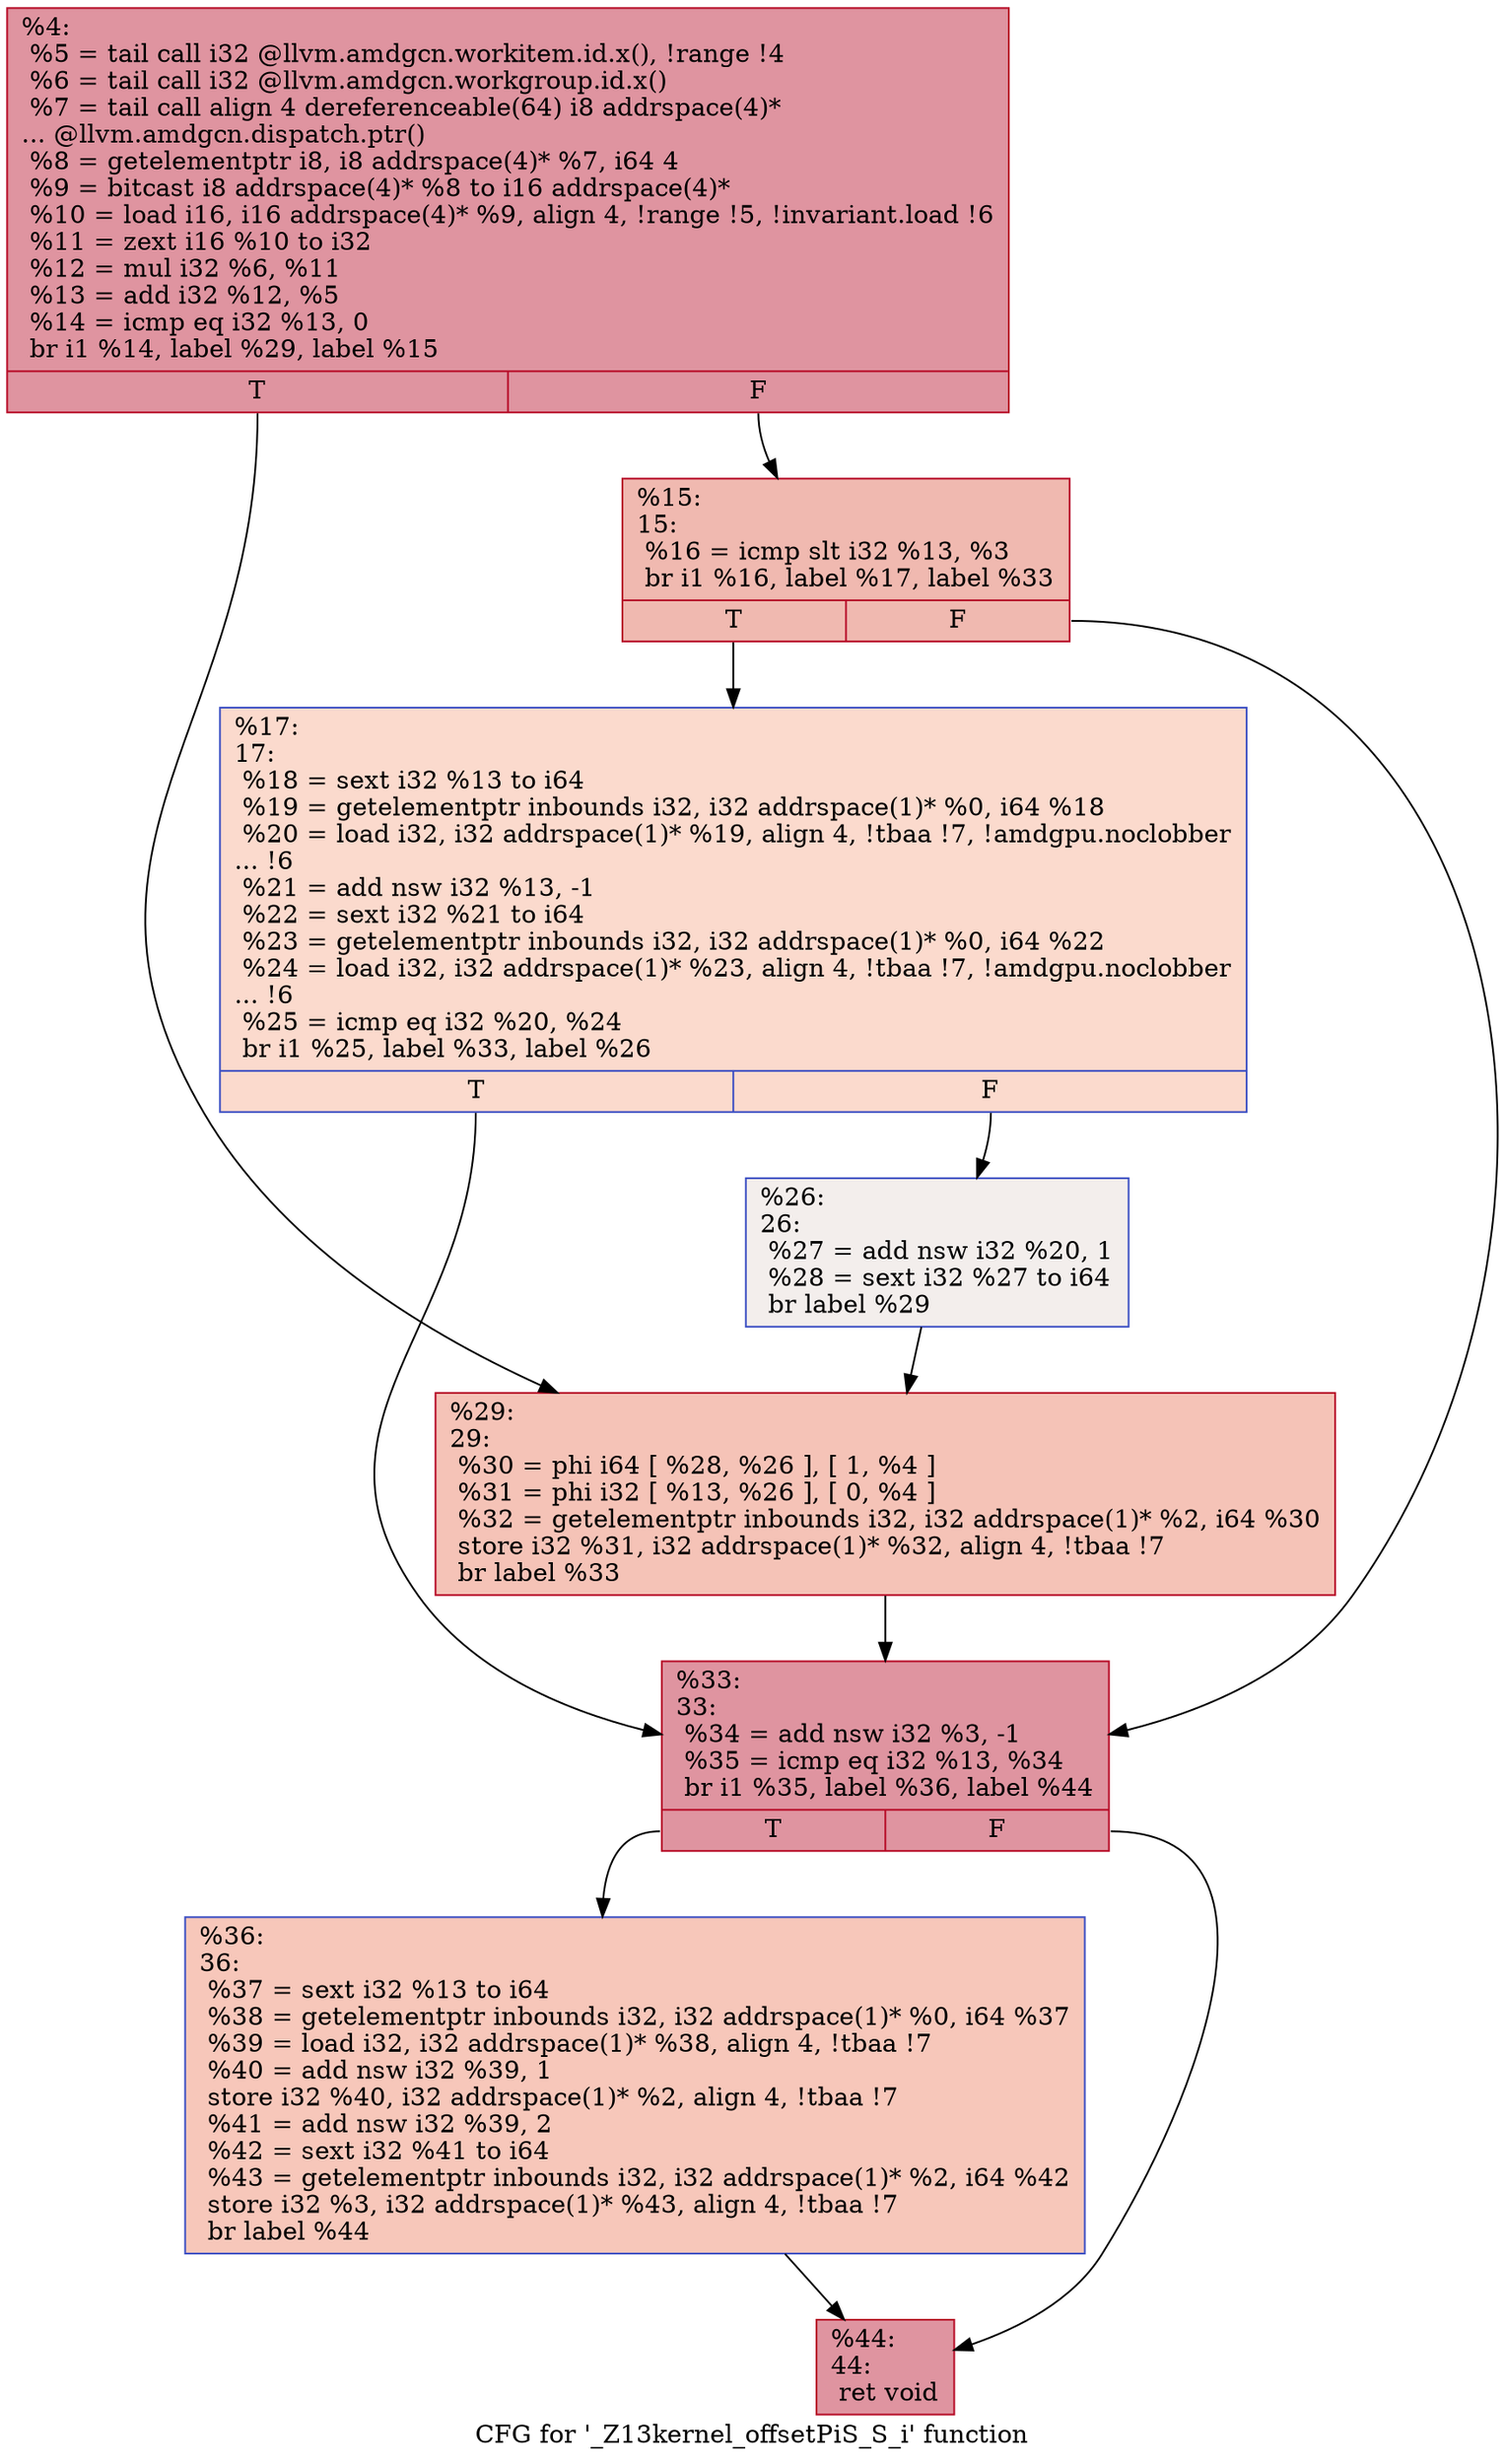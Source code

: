digraph "CFG for '_Z13kernel_offsetPiS_S_i' function" {
	label="CFG for '_Z13kernel_offsetPiS_S_i' function";

	Node0x52cb5f0 [shape=record,color="#b70d28ff", style=filled, fillcolor="#b70d2870",label="{%4:\l  %5 = tail call i32 @llvm.amdgcn.workitem.id.x(), !range !4\l  %6 = tail call i32 @llvm.amdgcn.workgroup.id.x()\l  %7 = tail call align 4 dereferenceable(64) i8 addrspace(4)*\l... @llvm.amdgcn.dispatch.ptr()\l  %8 = getelementptr i8, i8 addrspace(4)* %7, i64 4\l  %9 = bitcast i8 addrspace(4)* %8 to i16 addrspace(4)*\l  %10 = load i16, i16 addrspace(4)* %9, align 4, !range !5, !invariant.load !6\l  %11 = zext i16 %10 to i32\l  %12 = mul i32 %6, %11\l  %13 = add i32 %12, %5\l  %14 = icmp eq i32 %13, 0\l  br i1 %14, label %29, label %15\l|{<s0>T|<s1>F}}"];
	Node0x52cb5f0:s0 -> Node0x52cb640;
	Node0x52cb5f0:s1 -> Node0x52cd510;
	Node0x52cd510 [shape=record,color="#b70d28ff", style=filled, fillcolor="#de614d70",label="{%15:\l15:                                               \l  %16 = icmp slt i32 %13, %3\l  br i1 %16, label %17, label %33\l|{<s0>T|<s1>F}}"];
	Node0x52cd510:s0 -> Node0x52cce20;
	Node0x52cd510:s1 -> Node0x52cd7f0;
	Node0x52cce20 [shape=record,color="#3d50c3ff", style=filled, fillcolor="#f7ac8e70",label="{%17:\l17:                                               \l  %18 = sext i32 %13 to i64\l  %19 = getelementptr inbounds i32, i32 addrspace(1)* %0, i64 %18\l  %20 = load i32, i32 addrspace(1)* %19, align 4, !tbaa !7, !amdgpu.noclobber\l... !6\l  %21 = add nsw i32 %13, -1\l  %22 = sext i32 %21 to i64\l  %23 = getelementptr inbounds i32, i32 addrspace(1)* %0, i64 %22\l  %24 = load i32, i32 addrspace(1)* %23, align 4, !tbaa !7, !amdgpu.noclobber\l... !6\l  %25 = icmp eq i32 %20, %24\l  br i1 %25, label %33, label %26\l|{<s0>T|<s1>F}}"];
	Node0x52cce20:s0 -> Node0x52cd7f0;
	Node0x52cce20:s1 -> Node0x52ceb20;
	Node0x52ceb20 [shape=record,color="#3d50c3ff", style=filled, fillcolor="#e3d9d370",label="{%26:\l26:                                               \l  %27 = add nsw i32 %20, 1\l  %28 = sext i32 %27 to i64\l  br label %29\l}"];
	Node0x52ceb20 -> Node0x52cb640;
	Node0x52cb640 [shape=record,color="#b70d28ff", style=filled, fillcolor="#e8765c70",label="{%29:\l29:                                               \l  %30 = phi i64 [ %28, %26 ], [ 1, %4 ]\l  %31 = phi i32 [ %13, %26 ], [ 0, %4 ]\l  %32 = getelementptr inbounds i32, i32 addrspace(1)* %2, i64 %30\l  store i32 %31, i32 addrspace(1)* %32, align 4, !tbaa !7\l  br label %33\l}"];
	Node0x52cb640 -> Node0x52cd7f0;
	Node0x52cd7f0 [shape=record,color="#b70d28ff", style=filled, fillcolor="#b70d2870",label="{%33:\l33:                                               \l  %34 = add nsw i32 %3, -1\l  %35 = icmp eq i32 %13, %34\l  br i1 %35, label %36, label %44\l|{<s0>T|<s1>F}}"];
	Node0x52cd7f0:s0 -> Node0x52cd7a0;
	Node0x52cd7f0:s1 -> Node0x52cf3d0;
	Node0x52cd7a0 [shape=record,color="#3d50c3ff", style=filled, fillcolor="#ec7f6370",label="{%36:\l36:                                               \l  %37 = sext i32 %13 to i64\l  %38 = getelementptr inbounds i32, i32 addrspace(1)* %0, i64 %37\l  %39 = load i32, i32 addrspace(1)* %38, align 4, !tbaa !7\l  %40 = add nsw i32 %39, 1\l  store i32 %40, i32 addrspace(1)* %2, align 4, !tbaa !7\l  %41 = add nsw i32 %39, 2\l  %42 = sext i32 %41 to i64\l  %43 = getelementptr inbounds i32, i32 addrspace(1)* %2, i64 %42\l  store i32 %3, i32 addrspace(1)* %43, align 4, !tbaa !7\l  br label %44\l}"];
	Node0x52cd7a0 -> Node0x52cf3d0;
	Node0x52cf3d0 [shape=record,color="#b70d28ff", style=filled, fillcolor="#b70d2870",label="{%44:\l44:                                               \l  ret void\l}"];
}
